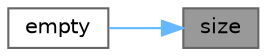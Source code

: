 digraph "size"
{
 // LATEX_PDF_SIZE
  bgcolor="transparent";
  edge [fontname=Helvetica,fontsize=10,labelfontname=Helvetica,labelfontsize=10];
  node [fontname=Helvetica,fontsize=10,shape=box,height=0.2,width=0.4];
  rankdir="RL";
  Node1 [id="Node000001",label="size",height=0.2,width=0.4,color="gray40", fillcolor="grey60", style="filled", fontcolor="black",tooltip=" "];
  Node1 -> Node2 [id="edge1_Node000001_Node000002",dir="back",color="steelblue1",style="solid",tooltip=" "];
  Node2 [id="Node000002",label="empty",height=0.2,width=0.4,color="grey40", fillcolor="white", style="filled",URL="$classFoam_1_1faFieldDecomposer_1_1fieldsCache_1_1privateCache.html#a3f6fc5de06a318920d84f3c3742db07f",tooltip=" "];
}
